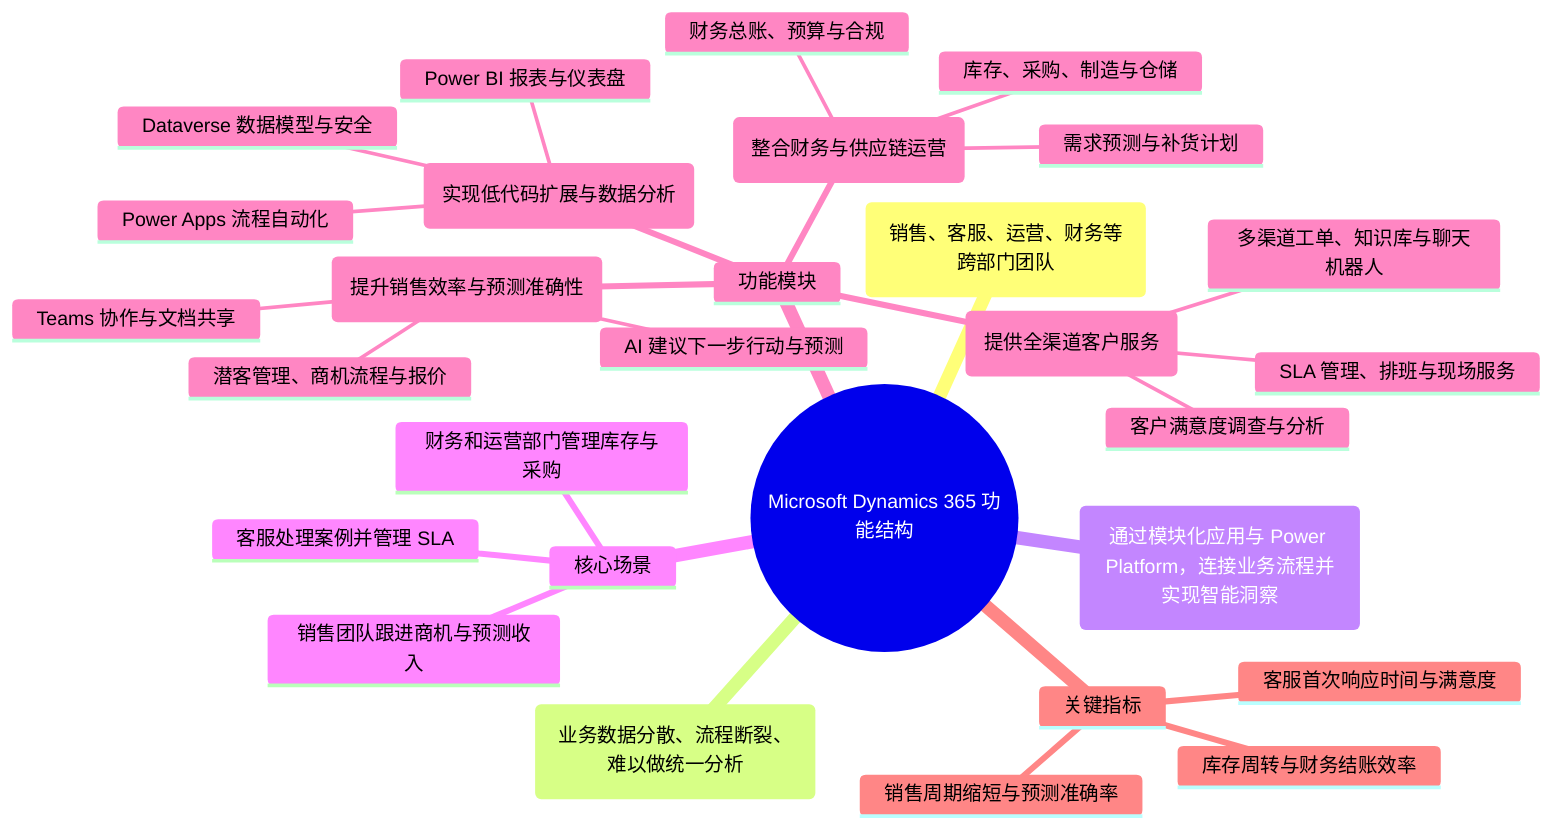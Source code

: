 %% Auto-generated by scripts/generate_assets.py
mindmap
  root((Microsoft Dynamics 365 功能结构))
    目标用户(销售、客服、运营、财务等跨部门团队)
    核心痛点(业务数据分散、流程断裂、难以做统一分析)
    价值主张(通过模块化应用与 Power Platform，连接业务流程并实现智能洞察)
    核心场景
      销售团队跟进商机与预测收入
      客服处理案例并管理 SLA
      财务和运营部门管理库存与采购
    功能模块
      Dynamics 365 Sales(提升销售效率与预测准确性)
        潜客管理、商机流程与报价
        AI 建议下一步行动与预测
        Teams 协作与文档共享
      Dynamics 365 Customer Service(提供全渠道客户服务)
        多渠道工单、知识库与聊天机器人
        SLA 管理、排班与现场服务
        客户满意度调查与分析
      Dynamics 365 Finance & Supply Chain(整合财务与供应链运营)
        财务总账、预算与合规
        库存、采购、制造与仓储
        需求预测与补货计划
      Power Platform 集成(实现低代码扩展与数据分析)
        Power BI 报表与仪表盘
        Power Apps 流程自动化
        Dataverse 数据模型与安全
    关键指标
      销售周期缩短与预测准确率
      客服首次响应时间与满意度
      库存周转与财务结账效率